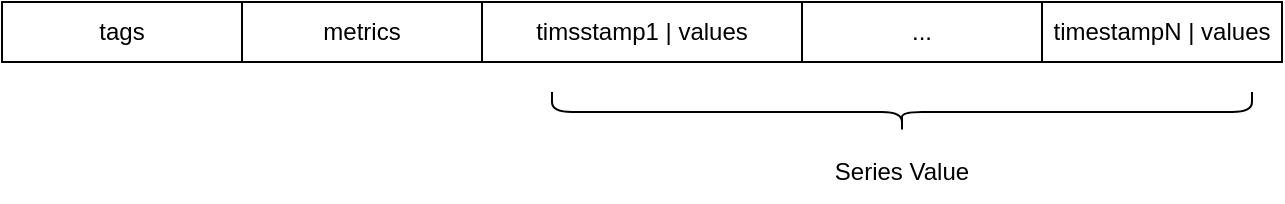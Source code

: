 <mxfile version="21.0.6" type="device"><diagram name="Page-1" id="C20SeqQBge0dHZYj3vVf"><mxGraphModel dx="749" dy="683" grid="1" gridSize="10" guides="1" tooltips="1" connect="1" arrows="1" fold="1" page="1" pageScale="1" pageWidth="850" pageHeight="1100" math="0" shadow="0"><root><mxCell id="0"/><mxCell id="1" parent="0"/><mxCell id="EicL2NCIuJfgoNDB3Oky-8" value="tags" style="rounded=0;whiteSpace=wrap;html=1;" vertex="1" parent="1"><mxGeometry x="20" y="360" width="120" height="30" as="geometry"/></mxCell><mxCell id="EicL2NCIuJfgoNDB3Oky-9" value="timsstamp1 | values" style="rounded=0;whiteSpace=wrap;html=1;" vertex="1" parent="1"><mxGeometry x="260" y="360" width="160" height="30" as="geometry"/></mxCell><mxCell id="EicL2NCIuJfgoNDB3Oky-12" value="metrics" style="rounded=0;whiteSpace=wrap;html=1;" vertex="1" parent="1"><mxGeometry x="140" y="360" width="120" height="30" as="geometry"/></mxCell><mxCell id="EicL2NCIuJfgoNDB3Oky-13" value="..." style="rounded=0;whiteSpace=wrap;html=1;" vertex="1" parent="1"><mxGeometry x="420" y="360" width="120" height="30" as="geometry"/></mxCell><mxCell id="EicL2NCIuJfgoNDB3Oky-14" value="timestampN | values" style="rounded=0;whiteSpace=wrap;html=1;" vertex="1" parent="1"><mxGeometry x="540" y="360" width="120" height="30" as="geometry"/></mxCell><mxCell id="EicL2NCIuJfgoNDB3Oky-15" value="" style="shape=curlyBracket;whiteSpace=wrap;html=1;rounded=1;labelPosition=left;verticalLabelPosition=middle;align=right;verticalAlign=middle;rotation=-90;" vertex="1" parent="1"><mxGeometry x="460" y="240" width="20" height="350" as="geometry"/></mxCell><mxCell id="EicL2NCIuJfgoNDB3Oky-16" value="Series Value" style="text;html=1;strokeColor=none;fillColor=none;align=center;verticalAlign=middle;whiteSpace=wrap;rounded=0;" vertex="1" parent="1"><mxGeometry x="395" y="430" width="150" height="30" as="geometry"/></mxCell></root></mxGraphModel></diagram></mxfile>